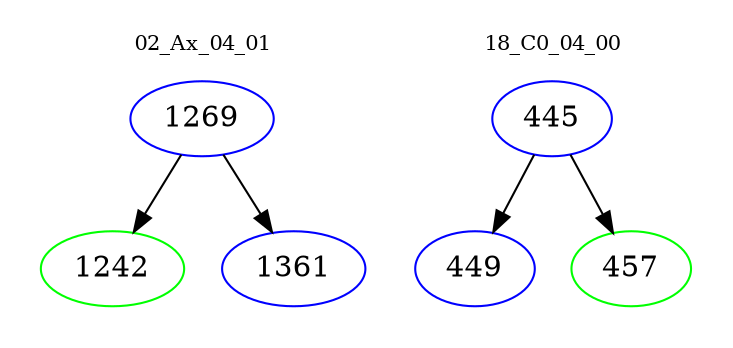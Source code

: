 digraph{
subgraph cluster_0 {
color = white
label = "02_Ax_04_01";
fontsize=10;
T0_1269 [label="1269", color="blue"]
T0_1269 -> T0_1242 [color="black"]
T0_1242 [label="1242", color="green"]
T0_1269 -> T0_1361 [color="black"]
T0_1361 [label="1361", color="blue"]
}
subgraph cluster_1 {
color = white
label = "18_C0_04_00";
fontsize=10;
T1_445 [label="445", color="blue"]
T1_445 -> T1_449 [color="black"]
T1_449 [label="449", color="blue"]
T1_445 -> T1_457 [color="black"]
T1_457 [label="457", color="green"]
}
}
